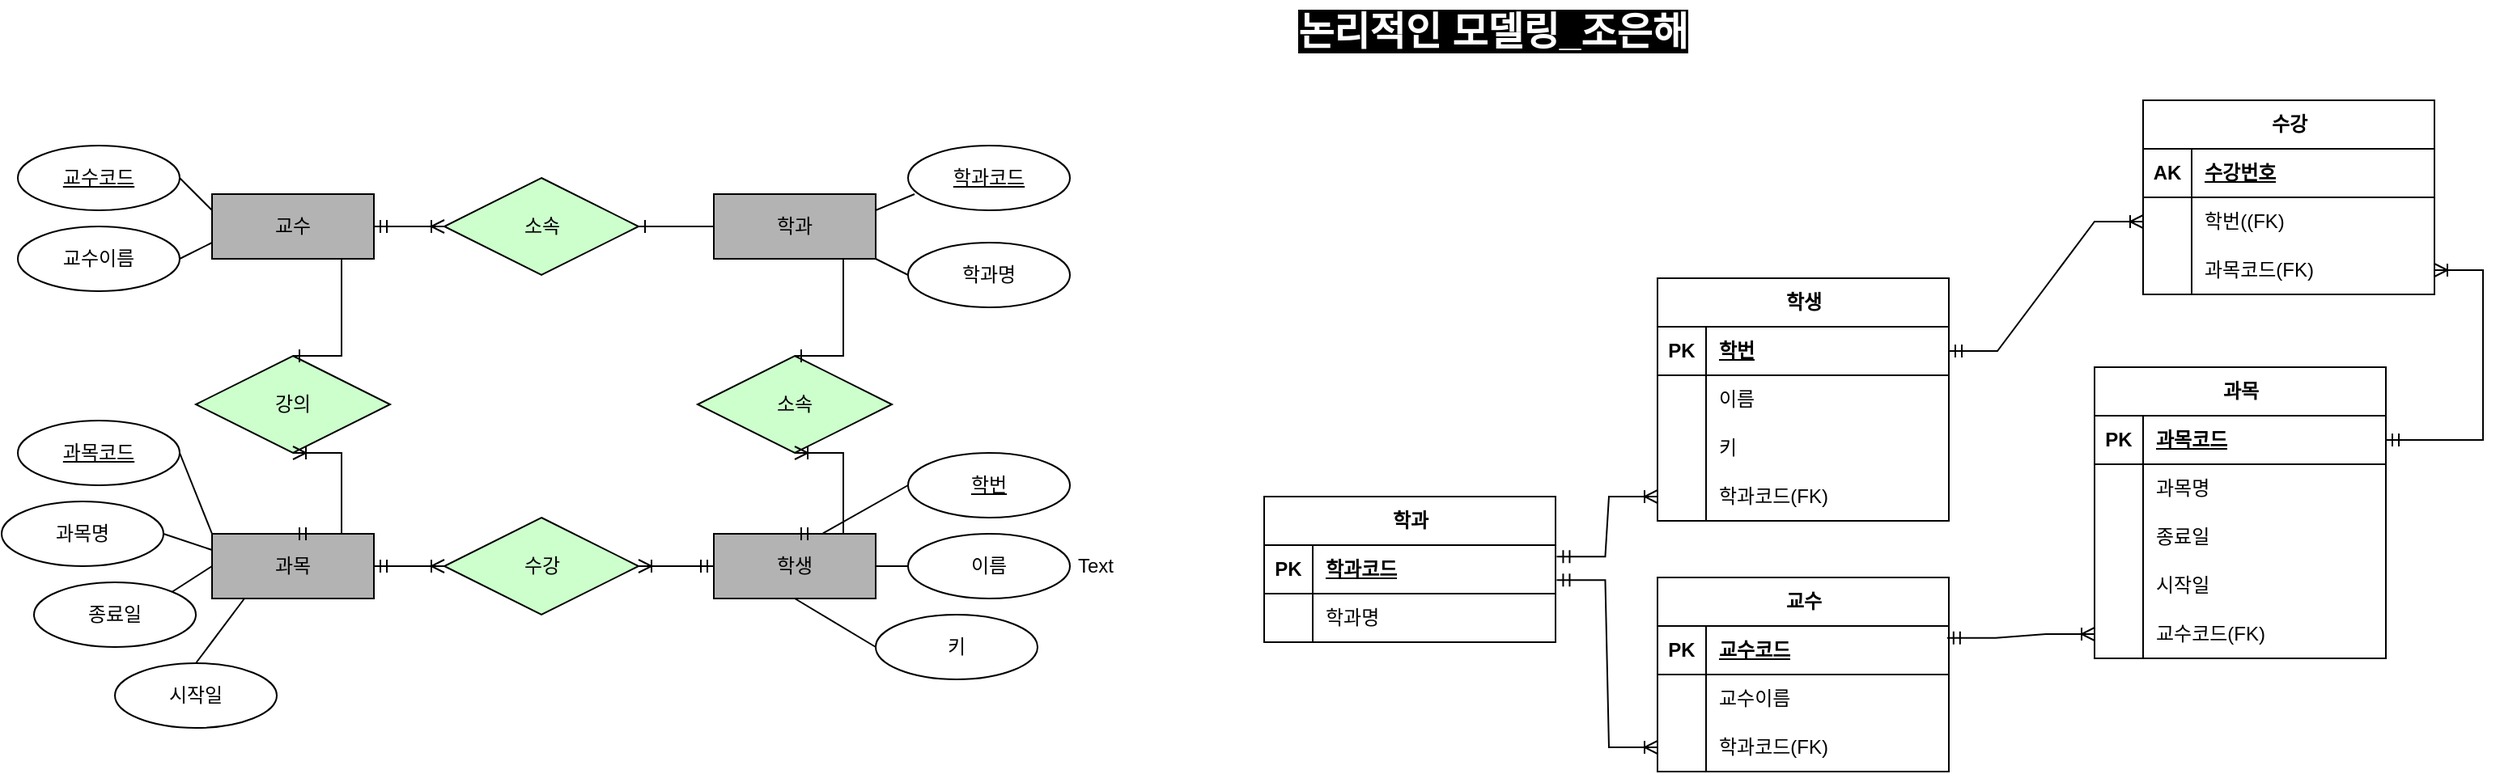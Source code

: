 <mxfile version="22.1.16" type="github">
  <diagram name="페이지-1" id="VpFutrYBXAX4n4MylmDC">
    <mxGraphModel dx="1051" dy="915" grid="1" gridSize="10" guides="1" tooltips="1" connect="1" arrows="1" fold="1" page="1" pageScale="1" pageWidth="827" pageHeight="1169" math="0" shadow="0">
      <root>
        <mxCell id="0" />
        <mxCell id="1" parent="0" />
        <mxCell id="_q7w5fkxS-_TRa_CMiJi-1" value="학생" style="whiteSpace=wrap;html=1;align=center;fillColor=#B3B3B3;" parent="1" vertex="1">
          <mxGeometry x="524" y="645" width="100" height="40" as="geometry" />
        </mxCell>
        <mxCell id="_q7w5fkxS-_TRa_CMiJi-2" value="과목" style="whiteSpace=wrap;html=1;align=center;fillColor=#B3B3B3;" parent="1" vertex="1">
          <mxGeometry x="214" y="645" width="100" height="40" as="geometry" />
        </mxCell>
        <mxCell id="_q7w5fkxS-_TRa_CMiJi-3" value="학과" style="whiteSpace=wrap;html=1;align=center;fillColor=#B3B3B3;" parent="1" vertex="1">
          <mxGeometry x="524" y="435" width="100" height="40" as="geometry" />
        </mxCell>
        <mxCell id="_q7w5fkxS-_TRa_CMiJi-4" value="교수" style="whiteSpace=wrap;html=1;align=center;fillColor=#B3B3B3;" parent="1" vertex="1">
          <mxGeometry x="214" y="435" width="100" height="40" as="geometry" />
        </mxCell>
        <mxCell id="_q7w5fkxS-_TRa_CMiJi-5" value="강의" style="shape=rhombus;perimeter=rhombusPerimeter;whiteSpace=wrap;html=1;align=center;fillColor=#CCFFCC;" parent="1" vertex="1">
          <mxGeometry x="204" y="535" width="120" height="60" as="geometry" />
        </mxCell>
        <mxCell id="_q7w5fkxS-_TRa_CMiJi-6" value="소속" style="shape=rhombus;perimeter=rhombusPerimeter;whiteSpace=wrap;html=1;align=center;fillColor=#CCFFCC;" parent="1" vertex="1">
          <mxGeometry x="514" y="535" width="120" height="60" as="geometry" />
        </mxCell>
        <mxCell id="_q7w5fkxS-_TRa_CMiJi-7" value="수강" style="shape=rhombus;perimeter=rhombusPerimeter;whiteSpace=wrap;html=1;align=center;fillColor=#CCFFCC;" parent="1" vertex="1">
          <mxGeometry x="357.5" y="635" width="120" height="60" as="geometry" />
        </mxCell>
        <mxCell id="_q7w5fkxS-_TRa_CMiJi-8" value="소속" style="shape=rhombus;perimeter=rhombusPerimeter;whiteSpace=wrap;html=1;align=center;fillColor=#CCFFCC;" parent="1" vertex="1">
          <mxGeometry x="357.5" y="425" width="120" height="60" as="geometry" />
        </mxCell>
        <mxCell id="_q7w5fkxS-_TRa_CMiJi-9" value="학번" style="ellipse;whiteSpace=wrap;html=1;align=center;fontStyle=4;" parent="1" vertex="1">
          <mxGeometry x="644" y="595" width="100" height="40" as="geometry" />
        </mxCell>
        <mxCell id="_q7w5fkxS-_TRa_CMiJi-10" value="과목코드" style="ellipse;whiteSpace=wrap;html=1;align=center;fontStyle=4;" parent="1" vertex="1">
          <mxGeometry x="94" y="575" width="100" height="40" as="geometry" />
        </mxCell>
        <mxCell id="_q7w5fkxS-_TRa_CMiJi-11" value="학과코드" style="ellipse;whiteSpace=wrap;html=1;align=center;fontStyle=4;" parent="1" vertex="1">
          <mxGeometry x="644" y="405" width="100" height="40" as="geometry" />
        </mxCell>
        <mxCell id="_q7w5fkxS-_TRa_CMiJi-12" value="교수코드" style="ellipse;whiteSpace=wrap;html=1;align=center;fontStyle=4;" parent="1" vertex="1">
          <mxGeometry x="94" y="405" width="100" height="40" as="geometry" />
        </mxCell>
        <mxCell id="_q7w5fkxS-_TRa_CMiJi-13" value="교수이름" style="ellipse;whiteSpace=wrap;html=1;align=center;" parent="1" vertex="1">
          <mxGeometry x="94" y="455" width="100" height="40" as="geometry" />
        </mxCell>
        <mxCell id="_q7w5fkxS-_TRa_CMiJi-14" value="이름" style="ellipse;whiteSpace=wrap;html=1;align=center;" parent="1" vertex="1">
          <mxGeometry x="644" y="645" width="100" height="40" as="geometry" />
        </mxCell>
        <mxCell id="_q7w5fkxS-_TRa_CMiJi-15" value="키" style="ellipse;whiteSpace=wrap;html=1;align=center;" parent="1" vertex="1">
          <mxGeometry x="624" y="695" width="100" height="40" as="geometry" />
        </mxCell>
        <mxCell id="_q7w5fkxS-_TRa_CMiJi-16" value="시작일" style="ellipse;whiteSpace=wrap;html=1;align=center;" parent="1" vertex="1">
          <mxGeometry x="154" y="725" width="100" height="40" as="geometry" />
        </mxCell>
        <mxCell id="_q7w5fkxS-_TRa_CMiJi-17" value="종료일" style="ellipse;whiteSpace=wrap;html=1;align=center;" parent="1" vertex="1">
          <mxGeometry x="104" y="675" width="100" height="40" as="geometry" />
        </mxCell>
        <mxCell id="_q7w5fkxS-_TRa_CMiJi-18" value="과목명" style="ellipse;whiteSpace=wrap;html=1;align=center;" parent="1" vertex="1">
          <mxGeometry x="84" y="625" width="100" height="40" as="geometry" />
        </mxCell>
        <mxCell id="_q7w5fkxS-_TRa_CMiJi-19" value="학과명" style="ellipse;whiteSpace=wrap;html=1;align=center;" parent="1" vertex="1">
          <mxGeometry x="644" y="465" width="100" height="40" as="geometry" />
        </mxCell>
        <mxCell id="_q7w5fkxS-_TRa_CMiJi-20" value="" style="edgeStyle=entityRelationEdgeStyle;fontSize=12;html=1;endArrow=ERoneToMany;startArrow=ERmandOne;rounded=0;entryX=0;entryY=0.5;entryDx=0;entryDy=0;" parent="1" target="_q7w5fkxS-_TRa_CMiJi-7" edge="1">
          <mxGeometry width="100" height="100" relative="1" as="geometry">
            <mxPoint x="314" y="665" as="sourcePoint" />
            <mxPoint x="414" y="565" as="targetPoint" />
          </mxGeometry>
        </mxCell>
        <mxCell id="_q7w5fkxS-_TRa_CMiJi-21" value="" style="edgeStyle=entityRelationEdgeStyle;fontSize=12;html=1;endArrow=ERoneToMany;startArrow=ERmandOne;rounded=0;entryX=1;entryY=0.5;entryDx=0;entryDy=0;exitX=0;exitY=0.5;exitDx=0;exitDy=0;" parent="1" source="_q7w5fkxS-_TRa_CMiJi-1" target="_q7w5fkxS-_TRa_CMiJi-7" edge="1">
          <mxGeometry width="100" height="100" relative="1" as="geometry">
            <mxPoint x="464" y="605" as="sourcePoint" />
            <mxPoint x="514" y="684" as="targetPoint" />
          </mxGeometry>
        </mxCell>
        <mxCell id="_q7w5fkxS-_TRa_CMiJi-22" value="" style="endArrow=none;html=1;rounded=0;exitX=0.5;exitY=1;exitDx=0;exitDy=0;entryX=0;entryY=0.5;entryDx=0;entryDy=0;" parent="1" source="_q7w5fkxS-_TRa_CMiJi-1" target="_q7w5fkxS-_TRa_CMiJi-15" edge="1">
          <mxGeometry relative="1" as="geometry">
            <mxPoint x="474" y="744.5" as="sourcePoint" />
            <mxPoint x="634" y="744.5" as="targetPoint" />
          </mxGeometry>
        </mxCell>
        <mxCell id="_q7w5fkxS-_TRa_CMiJi-23" value="" style="endArrow=none;html=1;rounded=0;exitX=1;exitY=0.5;exitDx=0;exitDy=0;entryX=0;entryY=0.5;entryDx=0;entryDy=0;" parent="1" source="_q7w5fkxS-_TRa_CMiJi-1" target="_q7w5fkxS-_TRa_CMiJi-14" edge="1">
          <mxGeometry relative="1" as="geometry">
            <mxPoint x="584" y="695" as="sourcePoint" />
            <mxPoint x="634" y="725" as="targetPoint" />
          </mxGeometry>
        </mxCell>
        <mxCell id="_q7w5fkxS-_TRa_CMiJi-24" value="" style="endArrow=none;html=1;rounded=0;exitX=0.67;exitY=0;exitDx=0;exitDy=0;entryX=0;entryY=0.5;entryDx=0;entryDy=0;exitPerimeter=0;" parent="1" source="_q7w5fkxS-_TRa_CMiJi-1" target="_q7w5fkxS-_TRa_CMiJi-9" edge="1">
          <mxGeometry relative="1" as="geometry">
            <mxPoint x="604" y="615" as="sourcePoint" />
            <mxPoint x="654" y="645" as="targetPoint" />
          </mxGeometry>
        </mxCell>
        <mxCell id="_q7w5fkxS-_TRa_CMiJi-25" value="" style="endArrow=none;html=1;rounded=0;exitX=1;exitY=1;exitDx=0;exitDy=0;entryX=0;entryY=0.5;entryDx=0;entryDy=0;" parent="1" source="_q7w5fkxS-_TRa_CMiJi-3" target="_q7w5fkxS-_TRa_CMiJi-19" edge="1">
          <mxGeometry relative="1" as="geometry">
            <mxPoint x="614" y="494" as="sourcePoint" />
            <mxPoint x="634" y="494" as="targetPoint" />
          </mxGeometry>
        </mxCell>
        <mxCell id="_q7w5fkxS-_TRa_CMiJi-26" value="" style="endArrow=none;html=1;rounded=0;exitX=1;exitY=0.25;exitDx=0;exitDy=0;entryX=0.04;entryY=0.75;entryDx=0;entryDy=0;entryPerimeter=0;" parent="1" source="_q7w5fkxS-_TRa_CMiJi-3" target="_q7w5fkxS-_TRa_CMiJi-11" edge="1">
          <mxGeometry relative="1" as="geometry">
            <mxPoint x="634" y="485" as="sourcePoint" />
            <mxPoint x="654" y="495" as="targetPoint" />
          </mxGeometry>
        </mxCell>
        <mxCell id="_q7w5fkxS-_TRa_CMiJi-27" value="" style="endArrow=none;html=1;rounded=0;exitX=1;exitY=0.5;exitDx=0;exitDy=0;entryX=0;entryY=0.25;entryDx=0;entryDy=0;" parent="1" source="_q7w5fkxS-_TRa_CMiJi-12" target="_q7w5fkxS-_TRa_CMiJi-4" edge="1">
          <mxGeometry relative="1" as="geometry">
            <mxPoint x="184" y="425" as="sourcePoint" />
            <mxPoint x="237" y="395" as="targetPoint" />
          </mxGeometry>
        </mxCell>
        <mxCell id="_q7w5fkxS-_TRa_CMiJi-28" value="" style="endArrow=none;html=1;rounded=0;exitX=1;exitY=0.5;exitDx=0;exitDy=0;entryX=0;entryY=0.75;entryDx=0;entryDy=0;" parent="1" source="_q7w5fkxS-_TRa_CMiJi-13" target="_q7w5fkxS-_TRa_CMiJi-4" edge="1">
          <mxGeometry relative="1" as="geometry">
            <mxPoint x="204" y="435" as="sourcePoint" />
            <mxPoint x="224" y="455" as="targetPoint" />
          </mxGeometry>
        </mxCell>
        <mxCell id="_q7w5fkxS-_TRa_CMiJi-29" value="" style="endArrow=none;html=1;rounded=0;exitX=1;exitY=0.5;exitDx=0;exitDy=0;entryX=0;entryY=0;entryDx=0;entryDy=0;" parent="1" source="_q7w5fkxS-_TRa_CMiJi-10" target="_q7w5fkxS-_TRa_CMiJi-2" edge="1">
          <mxGeometry relative="1" as="geometry">
            <mxPoint x="194" y="595" as="sourcePoint" />
            <mxPoint x="214" y="615" as="targetPoint" />
          </mxGeometry>
        </mxCell>
        <mxCell id="_q7w5fkxS-_TRa_CMiJi-30" value="" style="endArrow=none;html=1;rounded=0;exitX=1;exitY=0.5;exitDx=0;exitDy=0;entryX=0;entryY=0.25;entryDx=0;entryDy=0;" parent="1" source="_q7w5fkxS-_TRa_CMiJi-18" target="_q7w5fkxS-_TRa_CMiJi-2" edge="1">
          <mxGeometry relative="1" as="geometry">
            <mxPoint x="204" y="605" as="sourcePoint" />
            <mxPoint x="224" y="655" as="targetPoint" />
          </mxGeometry>
        </mxCell>
        <mxCell id="_q7w5fkxS-_TRa_CMiJi-31" value="" style="endArrow=none;html=1;rounded=0;exitX=1;exitY=0;exitDx=0;exitDy=0;entryX=0;entryY=0.5;entryDx=0;entryDy=0;" parent="1" source="_q7w5fkxS-_TRa_CMiJi-17" target="_q7w5fkxS-_TRa_CMiJi-2" edge="1">
          <mxGeometry relative="1" as="geometry">
            <mxPoint x="194" y="655" as="sourcePoint" />
            <mxPoint x="224" y="665" as="targetPoint" />
          </mxGeometry>
        </mxCell>
        <mxCell id="_q7w5fkxS-_TRa_CMiJi-32" value="" style="endArrow=none;html=1;rounded=0;exitX=1;exitY=0.5;exitDx=0;exitDy=0;entryX=0.5;entryY=0;entryDx=0;entryDy=0;" parent="1" target="_q7w5fkxS-_TRa_CMiJi-16" edge="1">
          <mxGeometry relative="1" as="geometry">
            <mxPoint x="234" y="685" as="sourcePoint" />
            <mxPoint x="254" y="735" as="targetPoint" />
          </mxGeometry>
        </mxCell>
        <mxCell id="_q7w5fkxS-_TRa_CMiJi-33" value="" style="edgeStyle=entityRelationEdgeStyle;fontSize=12;html=1;endArrow=ERone;endFill=1;rounded=0;exitX=0.5;exitY=1;exitDx=0;exitDy=0;entryX=0.5;entryY=0;entryDx=0;entryDy=0;" parent="1" source="_q7w5fkxS-_TRa_CMiJi-4" target="_q7w5fkxS-_TRa_CMiJi-5" edge="1">
          <mxGeometry width="100" height="100" relative="1" as="geometry">
            <mxPoint x="294" y="615" as="sourcePoint" />
            <mxPoint x="394" y="515" as="targetPoint" />
          </mxGeometry>
        </mxCell>
        <mxCell id="_q7w5fkxS-_TRa_CMiJi-34" value="" style="edgeStyle=entityRelationEdgeStyle;fontSize=12;html=1;endArrow=ERoneToMany;startArrow=ERmandOne;rounded=0;exitX=0.5;exitY=0;exitDx=0;exitDy=0;entryX=0.5;entryY=1;entryDx=0;entryDy=0;entryPerimeter=0;" parent="1" source="_q7w5fkxS-_TRa_CMiJi-2" target="_q7w5fkxS-_TRa_CMiJi-5" edge="1">
          <mxGeometry width="100" height="100" relative="1" as="geometry">
            <mxPoint x="304" y="635" as="sourcePoint" />
            <mxPoint x="254" y="605" as="targetPoint" />
          </mxGeometry>
        </mxCell>
        <mxCell id="_q7w5fkxS-_TRa_CMiJi-35" value="" style="edgeStyle=entityRelationEdgeStyle;fontSize=12;html=1;endArrow=ERoneToMany;startArrow=ERmandOne;rounded=0;exitX=0.5;exitY=0;exitDx=0;exitDy=0;entryX=0.5;entryY=1;entryDx=0;entryDy=0;" parent="1" source="_q7w5fkxS-_TRa_CMiJi-1" target="_q7w5fkxS-_TRa_CMiJi-6" edge="1">
          <mxGeometry width="100" height="100" relative="1" as="geometry">
            <mxPoint x="464" y="625" as="sourcePoint" />
            <mxPoint x="464" y="575" as="targetPoint" />
          </mxGeometry>
        </mxCell>
        <mxCell id="_q7w5fkxS-_TRa_CMiJi-36" value="" style="edgeStyle=entityRelationEdgeStyle;fontSize=12;html=1;endArrow=ERoneToMany;startArrow=ERmandOne;rounded=0;exitX=1;exitY=0.5;exitDx=0;exitDy=0;entryX=0;entryY=0.5;entryDx=0;entryDy=0;" parent="1" source="_q7w5fkxS-_TRa_CMiJi-4" target="_q7w5fkxS-_TRa_CMiJi-8" edge="1">
          <mxGeometry width="100" height="100" relative="1" as="geometry">
            <mxPoint x="364" y="545" as="sourcePoint" />
            <mxPoint x="364" y="495" as="targetPoint" />
          </mxGeometry>
        </mxCell>
        <mxCell id="_q7w5fkxS-_TRa_CMiJi-37" value="" style="edgeStyle=entityRelationEdgeStyle;fontSize=12;html=1;endArrow=ERone;endFill=1;rounded=0;exitX=0;exitY=0.5;exitDx=0;exitDy=0;entryX=1;entryY=0.5;entryDx=0;entryDy=0;" parent="1" source="_q7w5fkxS-_TRa_CMiJi-3" target="_q7w5fkxS-_TRa_CMiJi-8" edge="1">
          <mxGeometry width="100" height="100" relative="1" as="geometry">
            <mxPoint x="404" y="575" as="sourcePoint" />
            <mxPoint x="504" y="475" as="targetPoint" />
          </mxGeometry>
        </mxCell>
        <mxCell id="_q7w5fkxS-_TRa_CMiJi-38" value="" style="edgeStyle=entityRelationEdgeStyle;fontSize=12;html=1;endArrow=ERone;endFill=1;rounded=0;exitX=0.5;exitY=1;exitDx=0;exitDy=0;entryX=0.5;entryY=0;entryDx=0;entryDy=0;" parent="1" source="_q7w5fkxS-_TRa_CMiJi-3" target="_q7w5fkxS-_TRa_CMiJi-6" edge="1">
          <mxGeometry width="100" height="100" relative="1" as="geometry">
            <mxPoint x="540" y="505" as="sourcePoint" />
            <mxPoint x="494" y="505" as="targetPoint" />
            <Array as="points">
              <mxPoint x="570" y="475" />
            </Array>
          </mxGeometry>
        </mxCell>
        <mxCell id="cjotbzHaFE7JgMFKAddq-14" value="교수" style="shape=table;startSize=30;container=1;collapsible=1;childLayout=tableLayout;fixedRows=1;rowLines=0;fontStyle=1;align=center;resizeLast=1;html=1;" vertex="1" parent="1">
          <mxGeometry x="1107" y="672" width="180" height="120" as="geometry" />
        </mxCell>
        <mxCell id="cjotbzHaFE7JgMFKAddq-15" value="" style="shape=tableRow;horizontal=0;startSize=0;swimlaneHead=0;swimlaneBody=0;fillColor=none;collapsible=0;dropTarget=0;points=[[0,0.5],[1,0.5]];portConstraint=eastwest;top=0;left=0;right=0;bottom=1;" vertex="1" parent="cjotbzHaFE7JgMFKAddq-14">
          <mxGeometry y="30" width="180" height="30" as="geometry" />
        </mxCell>
        <mxCell id="cjotbzHaFE7JgMFKAddq-16" value="PK" style="shape=partialRectangle;connectable=0;fillColor=none;top=0;left=0;bottom=0;right=0;fontStyle=1;overflow=hidden;whiteSpace=wrap;html=1;" vertex="1" parent="cjotbzHaFE7JgMFKAddq-15">
          <mxGeometry width="30" height="30" as="geometry">
            <mxRectangle width="30" height="30" as="alternateBounds" />
          </mxGeometry>
        </mxCell>
        <mxCell id="cjotbzHaFE7JgMFKAddq-17" value="교수코드" style="shape=partialRectangle;connectable=0;fillColor=none;top=0;left=0;bottom=0;right=0;align=left;spacingLeft=6;fontStyle=5;overflow=hidden;whiteSpace=wrap;html=1;" vertex="1" parent="cjotbzHaFE7JgMFKAddq-15">
          <mxGeometry x="30" width="150" height="30" as="geometry">
            <mxRectangle width="150" height="30" as="alternateBounds" />
          </mxGeometry>
        </mxCell>
        <mxCell id="cjotbzHaFE7JgMFKAddq-18" value="" style="shape=tableRow;horizontal=0;startSize=0;swimlaneHead=0;swimlaneBody=0;fillColor=none;collapsible=0;dropTarget=0;points=[[0,0.5],[1,0.5]];portConstraint=eastwest;top=0;left=0;right=0;bottom=0;" vertex="1" parent="cjotbzHaFE7JgMFKAddq-14">
          <mxGeometry y="60" width="180" height="30" as="geometry" />
        </mxCell>
        <mxCell id="cjotbzHaFE7JgMFKAddq-19" value="" style="shape=partialRectangle;connectable=0;fillColor=none;top=0;left=0;bottom=0;right=0;editable=1;overflow=hidden;whiteSpace=wrap;html=1;" vertex="1" parent="cjotbzHaFE7JgMFKAddq-18">
          <mxGeometry width="30" height="30" as="geometry">
            <mxRectangle width="30" height="30" as="alternateBounds" />
          </mxGeometry>
        </mxCell>
        <mxCell id="cjotbzHaFE7JgMFKAddq-20" value="교수이름" style="shape=partialRectangle;connectable=0;fillColor=none;top=0;left=0;bottom=0;right=0;align=left;spacingLeft=6;overflow=hidden;whiteSpace=wrap;html=1;" vertex="1" parent="cjotbzHaFE7JgMFKAddq-18">
          <mxGeometry x="30" width="150" height="30" as="geometry">
            <mxRectangle width="150" height="30" as="alternateBounds" />
          </mxGeometry>
        </mxCell>
        <mxCell id="cjotbzHaFE7JgMFKAddq-69" value="" style="shape=tableRow;horizontal=0;startSize=0;swimlaneHead=0;swimlaneBody=0;fillColor=none;collapsible=0;dropTarget=0;points=[[0,0.5],[1,0.5]];portConstraint=eastwest;top=0;left=0;right=0;bottom=0;" vertex="1" parent="cjotbzHaFE7JgMFKAddq-14">
          <mxGeometry y="90" width="180" height="30" as="geometry" />
        </mxCell>
        <mxCell id="cjotbzHaFE7JgMFKAddq-70" value="" style="shape=partialRectangle;connectable=0;fillColor=none;top=0;left=0;bottom=0;right=0;editable=1;overflow=hidden;whiteSpace=wrap;html=1;" vertex="1" parent="cjotbzHaFE7JgMFKAddq-69">
          <mxGeometry width="30" height="30" as="geometry">
            <mxRectangle width="30" height="30" as="alternateBounds" />
          </mxGeometry>
        </mxCell>
        <mxCell id="cjotbzHaFE7JgMFKAddq-71" value="학과코드(FK)" style="shape=partialRectangle;connectable=0;fillColor=none;top=0;left=0;bottom=0;right=0;align=left;spacingLeft=6;overflow=hidden;whiteSpace=wrap;html=1;" vertex="1" parent="cjotbzHaFE7JgMFKAddq-69">
          <mxGeometry x="30" width="150" height="30" as="geometry">
            <mxRectangle width="150" height="30" as="alternateBounds" />
          </mxGeometry>
        </mxCell>
        <mxCell id="cjotbzHaFE7JgMFKAddq-27" value="과목" style="shape=table;startSize=30;container=1;collapsible=1;childLayout=tableLayout;fixedRows=1;rowLines=0;fontStyle=1;align=center;resizeLast=1;html=1;" vertex="1" parent="1">
          <mxGeometry x="1377" y="542" width="180" height="180" as="geometry" />
        </mxCell>
        <mxCell id="cjotbzHaFE7JgMFKAddq-28" value="" style="shape=tableRow;horizontal=0;startSize=0;swimlaneHead=0;swimlaneBody=0;fillColor=none;collapsible=0;dropTarget=0;points=[[0,0.5],[1,0.5]];portConstraint=eastwest;top=0;left=0;right=0;bottom=1;" vertex="1" parent="cjotbzHaFE7JgMFKAddq-27">
          <mxGeometry y="30" width="180" height="30" as="geometry" />
        </mxCell>
        <mxCell id="cjotbzHaFE7JgMFKAddq-29" value="PK" style="shape=partialRectangle;connectable=0;fillColor=none;top=0;left=0;bottom=0;right=0;fontStyle=1;overflow=hidden;whiteSpace=wrap;html=1;" vertex="1" parent="cjotbzHaFE7JgMFKAddq-28">
          <mxGeometry width="30" height="30" as="geometry">
            <mxRectangle width="30" height="30" as="alternateBounds" />
          </mxGeometry>
        </mxCell>
        <mxCell id="cjotbzHaFE7JgMFKAddq-30" value="과목코드" style="shape=partialRectangle;connectable=0;fillColor=none;top=0;left=0;bottom=0;right=0;align=left;spacingLeft=6;fontStyle=5;overflow=hidden;whiteSpace=wrap;html=1;" vertex="1" parent="cjotbzHaFE7JgMFKAddq-28">
          <mxGeometry x="30" width="150" height="30" as="geometry">
            <mxRectangle width="150" height="30" as="alternateBounds" />
          </mxGeometry>
        </mxCell>
        <mxCell id="cjotbzHaFE7JgMFKAddq-31" value="" style="shape=tableRow;horizontal=0;startSize=0;swimlaneHead=0;swimlaneBody=0;fillColor=none;collapsible=0;dropTarget=0;points=[[0,0.5],[1,0.5]];portConstraint=eastwest;top=0;left=0;right=0;bottom=0;" vertex="1" parent="cjotbzHaFE7JgMFKAddq-27">
          <mxGeometry y="60" width="180" height="30" as="geometry" />
        </mxCell>
        <mxCell id="cjotbzHaFE7JgMFKAddq-32" value="" style="shape=partialRectangle;connectable=0;fillColor=none;top=0;left=0;bottom=0;right=0;editable=1;overflow=hidden;whiteSpace=wrap;html=1;" vertex="1" parent="cjotbzHaFE7JgMFKAddq-31">
          <mxGeometry width="30" height="30" as="geometry">
            <mxRectangle width="30" height="30" as="alternateBounds" />
          </mxGeometry>
        </mxCell>
        <mxCell id="cjotbzHaFE7JgMFKAddq-33" value="과목명" style="shape=partialRectangle;connectable=0;fillColor=none;top=0;left=0;bottom=0;right=0;align=left;spacingLeft=6;overflow=hidden;whiteSpace=wrap;html=1;" vertex="1" parent="cjotbzHaFE7JgMFKAddq-31">
          <mxGeometry x="30" width="150" height="30" as="geometry">
            <mxRectangle width="150" height="30" as="alternateBounds" />
          </mxGeometry>
        </mxCell>
        <mxCell id="cjotbzHaFE7JgMFKAddq-34" value="" style="shape=tableRow;horizontal=0;startSize=0;swimlaneHead=0;swimlaneBody=0;fillColor=none;collapsible=0;dropTarget=0;points=[[0,0.5],[1,0.5]];portConstraint=eastwest;top=0;left=0;right=0;bottom=0;" vertex="1" parent="cjotbzHaFE7JgMFKAddq-27">
          <mxGeometry y="90" width="180" height="30" as="geometry" />
        </mxCell>
        <mxCell id="cjotbzHaFE7JgMFKAddq-35" value="" style="shape=partialRectangle;connectable=0;fillColor=none;top=0;left=0;bottom=0;right=0;editable=1;overflow=hidden;whiteSpace=wrap;html=1;" vertex="1" parent="cjotbzHaFE7JgMFKAddq-34">
          <mxGeometry width="30" height="30" as="geometry">
            <mxRectangle width="30" height="30" as="alternateBounds" />
          </mxGeometry>
        </mxCell>
        <mxCell id="cjotbzHaFE7JgMFKAddq-36" value="종료일" style="shape=partialRectangle;connectable=0;fillColor=none;top=0;left=0;bottom=0;right=0;align=left;spacingLeft=6;overflow=hidden;whiteSpace=wrap;html=1;" vertex="1" parent="cjotbzHaFE7JgMFKAddq-34">
          <mxGeometry x="30" width="150" height="30" as="geometry">
            <mxRectangle width="150" height="30" as="alternateBounds" />
          </mxGeometry>
        </mxCell>
        <mxCell id="cjotbzHaFE7JgMFKAddq-37" value="" style="shape=tableRow;horizontal=0;startSize=0;swimlaneHead=0;swimlaneBody=0;fillColor=none;collapsible=0;dropTarget=0;points=[[0,0.5],[1,0.5]];portConstraint=eastwest;top=0;left=0;right=0;bottom=0;" vertex="1" parent="cjotbzHaFE7JgMFKAddq-27">
          <mxGeometry y="120" width="180" height="30" as="geometry" />
        </mxCell>
        <mxCell id="cjotbzHaFE7JgMFKAddq-38" value="" style="shape=partialRectangle;connectable=0;fillColor=none;top=0;left=0;bottom=0;right=0;editable=1;overflow=hidden;whiteSpace=wrap;html=1;" vertex="1" parent="cjotbzHaFE7JgMFKAddq-37">
          <mxGeometry width="30" height="30" as="geometry">
            <mxRectangle width="30" height="30" as="alternateBounds" />
          </mxGeometry>
        </mxCell>
        <mxCell id="cjotbzHaFE7JgMFKAddq-39" value="시작일" style="shape=partialRectangle;connectable=0;fillColor=none;top=0;left=0;bottom=0;right=0;align=left;spacingLeft=6;overflow=hidden;whiteSpace=wrap;html=1;" vertex="1" parent="cjotbzHaFE7JgMFKAddq-37">
          <mxGeometry x="30" width="150" height="30" as="geometry">
            <mxRectangle width="150" height="30" as="alternateBounds" />
          </mxGeometry>
        </mxCell>
        <mxCell id="cjotbzHaFE7JgMFKAddq-72" value="" style="shape=tableRow;horizontal=0;startSize=0;swimlaneHead=0;swimlaneBody=0;fillColor=none;collapsible=0;dropTarget=0;points=[[0,0.5],[1,0.5]];portConstraint=eastwest;top=0;left=0;right=0;bottom=0;" vertex="1" parent="cjotbzHaFE7JgMFKAddq-27">
          <mxGeometry y="150" width="180" height="30" as="geometry" />
        </mxCell>
        <mxCell id="cjotbzHaFE7JgMFKAddq-73" value="" style="shape=partialRectangle;connectable=0;fillColor=none;top=0;left=0;bottom=0;right=0;editable=1;overflow=hidden;whiteSpace=wrap;html=1;" vertex="1" parent="cjotbzHaFE7JgMFKAddq-72">
          <mxGeometry width="30" height="30" as="geometry">
            <mxRectangle width="30" height="30" as="alternateBounds" />
          </mxGeometry>
        </mxCell>
        <mxCell id="cjotbzHaFE7JgMFKAddq-74" value="교수코드(FK)" style="shape=partialRectangle;connectable=0;fillColor=none;top=0;left=0;bottom=0;right=0;align=left;spacingLeft=6;overflow=hidden;whiteSpace=wrap;html=1;" vertex="1" parent="cjotbzHaFE7JgMFKAddq-72">
          <mxGeometry x="30" width="150" height="30" as="geometry">
            <mxRectangle width="150" height="30" as="alternateBounds" />
          </mxGeometry>
        </mxCell>
        <mxCell id="cjotbzHaFE7JgMFKAddq-40" value="학과" style="shape=table;startSize=30;container=1;collapsible=1;childLayout=tableLayout;fixedRows=1;rowLines=0;fontStyle=1;align=center;resizeLast=1;html=1;" vertex="1" parent="1">
          <mxGeometry x="864" y="622" width="180" height="90" as="geometry" />
        </mxCell>
        <mxCell id="cjotbzHaFE7JgMFKAddq-41" value="" style="shape=tableRow;horizontal=0;startSize=0;swimlaneHead=0;swimlaneBody=0;fillColor=none;collapsible=0;dropTarget=0;points=[[0,0.5],[1,0.5]];portConstraint=eastwest;top=0;left=0;right=0;bottom=1;" vertex="1" parent="cjotbzHaFE7JgMFKAddq-40">
          <mxGeometry y="30" width="180" height="30" as="geometry" />
        </mxCell>
        <mxCell id="cjotbzHaFE7JgMFKAddq-42" value="PK" style="shape=partialRectangle;connectable=0;fillColor=none;top=0;left=0;bottom=0;right=0;fontStyle=1;overflow=hidden;whiteSpace=wrap;html=1;" vertex="1" parent="cjotbzHaFE7JgMFKAddq-41">
          <mxGeometry width="30" height="30" as="geometry">
            <mxRectangle width="30" height="30" as="alternateBounds" />
          </mxGeometry>
        </mxCell>
        <mxCell id="cjotbzHaFE7JgMFKAddq-43" value="학과코드" style="shape=partialRectangle;connectable=0;fillColor=none;top=0;left=0;bottom=0;right=0;align=left;spacingLeft=6;fontStyle=5;overflow=hidden;whiteSpace=wrap;html=1;" vertex="1" parent="cjotbzHaFE7JgMFKAddq-41">
          <mxGeometry x="30" width="150" height="30" as="geometry">
            <mxRectangle width="150" height="30" as="alternateBounds" />
          </mxGeometry>
        </mxCell>
        <mxCell id="cjotbzHaFE7JgMFKAddq-44" value="" style="shape=tableRow;horizontal=0;startSize=0;swimlaneHead=0;swimlaneBody=0;fillColor=none;collapsible=0;dropTarget=0;points=[[0,0.5],[1,0.5]];portConstraint=eastwest;top=0;left=0;right=0;bottom=0;" vertex="1" parent="cjotbzHaFE7JgMFKAddq-40">
          <mxGeometry y="60" width="180" height="30" as="geometry" />
        </mxCell>
        <mxCell id="cjotbzHaFE7JgMFKAddq-45" value="" style="shape=partialRectangle;connectable=0;fillColor=none;top=0;left=0;bottom=0;right=0;editable=1;overflow=hidden;whiteSpace=wrap;html=1;" vertex="1" parent="cjotbzHaFE7JgMFKAddq-44">
          <mxGeometry width="30" height="30" as="geometry">
            <mxRectangle width="30" height="30" as="alternateBounds" />
          </mxGeometry>
        </mxCell>
        <mxCell id="cjotbzHaFE7JgMFKAddq-46" value="학과명" style="shape=partialRectangle;connectable=0;fillColor=none;top=0;left=0;bottom=0;right=0;align=left;spacingLeft=6;overflow=hidden;whiteSpace=wrap;html=1;" vertex="1" parent="cjotbzHaFE7JgMFKAddq-44">
          <mxGeometry x="30" width="150" height="30" as="geometry">
            <mxRectangle width="150" height="30" as="alternateBounds" />
          </mxGeometry>
        </mxCell>
        <mxCell id="cjotbzHaFE7JgMFKAddq-53" value="수강" style="shape=table;startSize=30;container=1;collapsible=1;childLayout=tableLayout;fixedRows=1;rowLines=0;fontStyle=1;align=center;resizeLast=1;html=1;" vertex="1" parent="1">
          <mxGeometry x="1407" y="377" width="180" height="120" as="geometry" />
        </mxCell>
        <mxCell id="cjotbzHaFE7JgMFKAddq-54" value="" style="shape=tableRow;horizontal=0;startSize=0;swimlaneHead=0;swimlaneBody=0;fillColor=none;collapsible=0;dropTarget=0;points=[[0,0.5],[1,0.5]];portConstraint=eastwest;top=0;left=0;right=0;bottom=1;" vertex="1" parent="cjotbzHaFE7JgMFKAddq-53">
          <mxGeometry y="30" width="180" height="30" as="geometry" />
        </mxCell>
        <mxCell id="cjotbzHaFE7JgMFKAddq-55" value="AK" style="shape=partialRectangle;connectable=0;fillColor=none;top=0;left=0;bottom=0;right=0;fontStyle=1;overflow=hidden;whiteSpace=wrap;html=1;" vertex="1" parent="cjotbzHaFE7JgMFKAddq-54">
          <mxGeometry width="30" height="30" as="geometry">
            <mxRectangle width="30" height="30" as="alternateBounds" />
          </mxGeometry>
        </mxCell>
        <mxCell id="cjotbzHaFE7JgMFKAddq-56" value="수강번호" style="shape=partialRectangle;connectable=0;fillColor=none;top=0;left=0;bottom=0;right=0;align=left;spacingLeft=6;fontStyle=5;overflow=hidden;whiteSpace=wrap;html=1;" vertex="1" parent="cjotbzHaFE7JgMFKAddq-54">
          <mxGeometry x="30" width="150" height="30" as="geometry">
            <mxRectangle width="150" height="30" as="alternateBounds" />
          </mxGeometry>
        </mxCell>
        <mxCell id="cjotbzHaFE7JgMFKAddq-57" value="" style="shape=tableRow;horizontal=0;startSize=0;swimlaneHead=0;swimlaneBody=0;fillColor=none;collapsible=0;dropTarget=0;points=[[0,0.5],[1,0.5]];portConstraint=eastwest;top=0;left=0;right=0;bottom=0;" vertex="1" parent="cjotbzHaFE7JgMFKAddq-53">
          <mxGeometry y="60" width="180" height="30" as="geometry" />
        </mxCell>
        <mxCell id="cjotbzHaFE7JgMFKAddq-58" value="" style="shape=partialRectangle;connectable=0;fillColor=none;top=0;left=0;bottom=0;right=0;editable=1;overflow=hidden;whiteSpace=wrap;html=1;" vertex="1" parent="cjotbzHaFE7JgMFKAddq-57">
          <mxGeometry width="30" height="30" as="geometry">
            <mxRectangle width="30" height="30" as="alternateBounds" />
          </mxGeometry>
        </mxCell>
        <mxCell id="cjotbzHaFE7JgMFKAddq-59" value="학번((FK)" style="shape=partialRectangle;connectable=0;fillColor=none;top=0;left=0;bottom=0;right=0;align=left;spacingLeft=6;overflow=hidden;whiteSpace=wrap;html=1;" vertex="1" parent="cjotbzHaFE7JgMFKAddq-57">
          <mxGeometry x="30" width="150" height="30" as="geometry">
            <mxRectangle width="150" height="30" as="alternateBounds" />
          </mxGeometry>
        </mxCell>
        <mxCell id="cjotbzHaFE7JgMFKAddq-60" value="" style="shape=tableRow;horizontal=0;startSize=0;swimlaneHead=0;swimlaneBody=0;fillColor=none;collapsible=0;dropTarget=0;points=[[0,0.5],[1,0.5]];portConstraint=eastwest;top=0;left=0;right=0;bottom=0;" vertex="1" parent="cjotbzHaFE7JgMFKAddq-53">
          <mxGeometry y="90" width="180" height="30" as="geometry" />
        </mxCell>
        <mxCell id="cjotbzHaFE7JgMFKAddq-61" value="" style="shape=partialRectangle;connectable=0;fillColor=none;top=0;left=0;bottom=0;right=0;editable=1;overflow=hidden;whiteSpace=wrap;html=1;" vertex="1" parent="cjotbzHaFE7JgMFKAddq-60">
          <mxGeometry width="30" height="30" as="geometry">
            <mxRectangle width="30" height="30" as="alternateBounds" />
          </mxGeometry>
        </mxCell>
        <mxCell id="cjotbzHaFE7JgMFKAddq-62" value="과목코드(FK)" style="shape=partialRectangle;connectable=0;fillColor=none;top=0;left=0;bottom=0;right=0;align=left;spacingLeft=6;overflow=hidden;whiteSpace=wrap;html=1;" vertex="1" parent="cjotbzHaFE7JgMFKAddq-60">
          <mxGeometry x="30" width="150" height="30" as="geometry">
            <mxRectangle width="150" height="30" as="alternateBounds" />
          </mxGeometry>
        </mxCell>
        <mxCell id="cjotbzHaFE7JgMFKAddq-1" value="학생" style="shape=table;startSize=30;container=1;collapsible=1;childLayout=tableLayout;fixedRows=1;rowLines=0;fontStyle=1;align=center;resizeLast=1;html=1;" vertex="1" parent="1">
          <mxGeometry x="1107" y="487" width="180" height="150" as="geometry" />
        </mxCell>
        <mxCell id="cjotbzHaFE7JgMFKAddq-2" value="" style="shape=tableRow;horizontal=0;startSize=0;swimlaneHead=0;swimlaneBody=0;fillColor=none;collapsible=0;dropTarget=0;points=[[0,0.5],[1,0.5]];portConstraint=eastwest;top=0;left=0;right=0;bottom=1;" vertex="1" parent="cjotbzHaFE7JgMFKAddq-1">
          <mxGeometry y="30" width="180" height="30" as="geometry" />
        </mxCell>
        <mxCell id="cjotbzHaFE7JgMFKAddq-3" value="PK" style="shape=partialRectangle;connectable=0;fillColor=none;top=0;left=0;bottom=0;right=0;fontStyle=1;overflow=hidden;whiteSpace=wrap;html=1;" vertex="1" parent="cjotbzHaFE7JgMFKAddq-2">
          <mxGeometry width="30" height="30" as="geometry">
            <mxRectangle width="30" height="30" as="alternateBounds" />
          </mxGeometry>
        </mxCell>
        <mxCell id="cjotbzHaFE7JgMFKAddq-4" value="학번" style="shape=partialRectangle;connectable=0;fillColor=none;top=0;left=0;bottom=0;right=0;align=left;spacingLeft=6;fontStyle=5;overflow=hidden;whiteSpace=wrap;html=1;" vertex="1" parent="cjotbzHaFE7JgMFKAddq-2">
          <mxGeometry x="30" width="150" height="30" as="geometry">
            <mxRectangle width="150" height="30" as="alternateBounds" />
          </mxGeometry>
        </mxCell>
        <mxCell id="cjotbzHaFE7JgMFKAddq-5" value="" style="shape=tableRow;horizontal=0;startSize=0;swimlaneHead=0;swimlaneBody=0;fillColor=none;collapsible=0;dropTarget=0;points=[[0,0.5],[1,0.5]];portConstraint=eastwest;top=0;left=0;right=0;bottom=0;" vertex="1" parent="cjotbzHaFE7JgMFKAddq-1">
          <mxGeometry y="60" width="180" height="30" as="geometry" />
        </mxCell>
        <mxCell id="cjotbzHaFE7JgMFKAddq-6" value="" style="shape=partialRectangle;connectable=0;fillColor=none;top=0;left=0;bottom=0;right=0;editable=1;overflow=hidden;whiteSpace=wrap;html=1;" vertex="1" parent="cjotbzHaFE7JgMFKAddq-5">
          <mxGeometry width="30" height="30" as="geometry">
            <mxRectangle width="30" height="30" as="alternateBounds" />
          </mxGeometry>
        </mxCell>
        <mxCell id="cjotbzHaFE7JgMFKAddq-7" value="이름" style="shape=partialRectangle;connectable=0;fillColor=none;top=0;left=0;bottom=0;right=0;align=left;spacingLeft=6;overflow=hidden;whiteSpace=wrap;html=1;" vertex="1" parent="cjotbzHaFE7JgMFKAddq-5">
          <mxGeometry x="30" width="150" height="30" as="geometry">
            <mxRectangle width="150" height="30" as="alternateBounds" />
          </mxGeometry>
        </mxCell>
        <mxCell id="cjotbzHaFE7JgMFKAddq-8" value="" style="shape=tableRow;horizontal=0;startSize=0;swimlaneHead=0;swimlaneBody=0;fillColor=none;collapsible=0;dropTarget=0;points=[[0,0.5],[1,0.5]];portConstraint=eastwest;top=0;left=0;right=0;bottom=0;" vertex="1" parent="cjotbzHaFE7JgMFKAddq-1">
          <mxGeometry y="90" width="180" height="30" as="geometry" />
        </mxCell>
        <mxCell id="cjotbzHaFE7JgMFKAddq-9" value="" style="shape=partialRectangle;connectable=0;fillColor=none;top=0;left=0;bottom=0;right=0;editable=1;overflow=hidden;whiteSpace=wrap;html=1;" vertex="1" parent="cjotbzHaFE7JgMFKAddq-8">
          <mxGeometry width="30" height="30" as="geometry">
            <mxRectangle width="30" height="30" as="alternateBounds" />
          </mxGeometry>
        </mxCell>
        <mxCell id="cjotbzHaFE7JgMFKAddq-10" value="키" style="shape=partialRectangle;connectable=0;fillColor=none;top=0;left=0;bottom=0;right=0;align=left;spacingLeft=6;overflow=hidden;whiteSpace=wrap;html=1;" vertex="1" parent="cjotbzHaFE7JgMFKAddq-8">
          <mxGeometry x="30" width="150" height="30" as="geometry">
            <mxRectangle width="150" height="30" as="alternateBounds" />
          </mxGeometry>
        </mxCell>
        <mxCell id="cjotbzHaFE7JgMFKAddq-66" value="" style="shape=tableRow;horizontal=0;startSize=0;swimlaneHead=0;swimlaneBody=0;fillColor=none;collapsible=0;dropTarget=0;points=[[0,0.5],[1,0.5]];portConstraint=eastwest;top=0;left=0;right=0;bottom=0;" vertex="1" parent="cjotbzHaFE7JgMFKAddq-1">
          <mxGeometry y="120" width="180" height="30" as="geometry" />
        </mxCell>
        <mxCell id="cjotbzHaFE7JgMFKAddq-67" value="" style="shape=partialRectangle;connectable=0;fillColor=none;top=0;left=0;bottom=0;right=0;editable=1;overflow=hidden;whiteSpace=wrap;html=1;" vertex="1" parent="cjotbzHaFE7JgMFKAddq-66">
          <mxGeometry width="30" height="30" as="geometry">
            <mxRectangle width="30" height="30" as="alternateBounds" />
          </mxGeometry>
        </mxCell>
        <mxCell id="cjotbzHaFE7JgMFKAddq-68" value="학과코드(FK)" style="shape=partialRectangle;connectable=0;fillColor=none;top=0;left=0;bottom=0;right=0;align=left;spacingLeft=6;overflow=hidden;whiteSpace=wrap;html=1;" vertex="1" parent="cjotbzHaFE7JgMFKAddq-66">
          <mxGeometry x="30" width="150" height="30" as="geometry">
            <mxRectangle width="150" height="30" as="alternateBounds" />
          </mxGeometry>
        </mxCell>
        <mxCell id="cjotbzHaFE7JgMFKAddq-75" value="" style="edgeStyle=entityRelationEdgeStyle;fontSize=12;html=1;endArrow=ERoneToMany;startArrow=ERmandOne;rounded=0;exitX=1.004;exitY=0.236;exitDx=0;exitDy=0;entryX=0;entryY=0.5;entryDx=0;entryDy=0;exitPerimeter=0;" edge="1" parent="1" source="cjotbzHaFE7JgMFKAddq-41" target="cjotbzHaFE7JgMFKAddq-66">
          <mxGeometry width="100" height="100" relative="1" as="geometry">
            <mxPoint x="1207" y="827" as="sourcePoint" />
            <mxPoint x="1307" y="727" as="targetPoint" />
          </mxGeometry>
        </mxCell>
        <mxCell id="cjotbzHaFE7JgMFKAddq-76" value="" style="edgeStyle=entityRelationEdgeStyle;fontSize=12;html=1;endArrow=ERoneToMany;startArrow=ERmandOne;rounded=0;entryX=0;entryY=0.5;entryDx=0;entryDy=0;exitX=1.004;exitY=0.721;exitDx=0;exitDy=0;exitPerimeter=0;" edge="1" parent="1" source="cjotbzHaFE7JgMFKAddq-41" target="cjotbzHaFE7JgMFKAddq-69">
          <mxGeometry width="100" height="100" relative="1" as="geometry">
            <mxPoint x="1057" y="634" as="sourcePoint" />
            <mxPoint x="1057" y="767" as="targetPoint" />
            <Array as="points">
              <mxPoint x="947" y="687" />
            </Array>
          </mxGeometry>
        </mxCell>
        <mxCell id="cjotbzHaFE7JgMFKAddq-77" value="" style="edgeStyle=entityRelationEdgeStyle;fontSize=12;html=1;endArrow=ERoneToMany;startArrow=ERmandOne;rounded=0;entryX=0;entryY=0.5;entryDx=0;entryDy=0;exitX=1;exitY=0.5;exitDx=0;exitDy=0;" edge="1" parent="1" source="cjotbzHaFE7JgMFKAddq-2" target="cjotbzHaFE7JgMFKAddq-57">
          <mxGeometry width="100" height="100" relative="1" as="geometry">
            <mxPoint x="1347" y="487" as="sourcePoint" />
            <mxPoint x="1447" y="387" as="targetPoint" />
          </mxGeometry>
        </mxCell>
        <mxCell id="cjotbzHaFE7JgMFKAddq-78" value="" style="edgeStyle=entityRelationEdgeStyle;fontSize=12;html=1;endArrow=ERoneToMany;startArrow=ERmandOne;rounded=0;exitX=0.994;exitY=0.244;exitDx=0;exitDy=0;exitPerimeter=0;entryX=0;entryY=0.5;entryDx=0;entryDy=0;" edge="1" parent="1" source="cjotbzHaFE7JgMFKAddq-15" target="cjotbzHaFE7JgMFKAddq-72">
          <mxGeometry width="100" height="100" relative="1" as="geometry">
            <mxPoint x="1457" y="872" as="sourcePoint" />
            <mxPoint x="1357" y="817" as="targetPoint" />
          </mxGeometry>
        </mxCell>
        <mxCell id="cjotbzHaFE7JgMFKAddq-79" value="" style="edgeStyle=entityRelationEdgeStyle;fontSize=12;html=1;endArrow=ERoneToMany;startArrow=ERmandOne;rounded=0;exitX=1;exitY=0.5;exitDx=0;exitDy=0;exitPerimeter=0;" edge="1" parent="1" source="cjotbzHaFE7JgMFKAddq-28" target="cjotbzHaFE7JgMFKAddq-60">
          <mxGeometry width="100" height="100" relative="1" as="geometry">
            <mxPoint x="1637" y="560.34" as="sourcePoint" />
            <mxPoint x="1639.34" y="397.0" as="targetPoint" />
          </mxGeometry>
        </mxCell>
        <mxCell id="cjotbzHaFE7JgMFKAddq-81" value="Text" style="text;strokeColor=none;align=center;fillColor=none;html=1;verticalAlign=middle;whiteSpace=wrap;rounded=0;" vertex="1" parent="1">
          <mxGeometry x="730" y="650" width="60" height="30" as="geometry" />
        </mxCell>
        <mxCell id="cjotbzHaFE7JgMFKAddq-82" value="&lt;b&gt;&lt;font color=&quot;#ffffff&quot; style=&quot;font-size: 24px; background-color: rgb(0, 0, 0);&quot;&gt;논리적인 모델링_조은해&lt;/font&gt;&lt;/b&gt;" style="text;html=1;align=center;verticalAlign=middle;resizable=0;points=[];autosize=1;strokeColor=none;fillColor=none;" vertex="1" parent="1">
          <mxGeometry x="865" y="315" width="280" height="40" as="geometry" />
        </mxCell>
      </root>
    </mxGraphModel>
  </diagram>
</mxfile>
